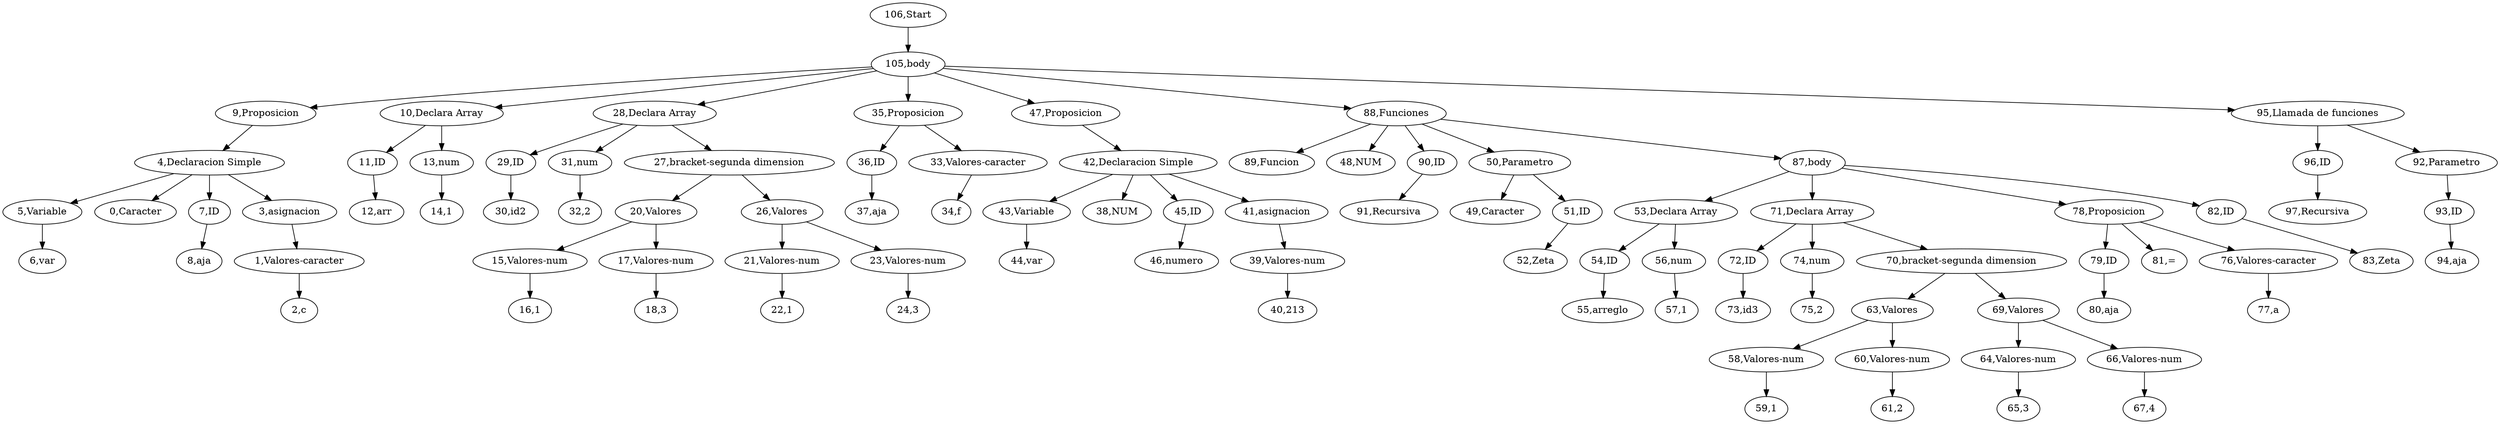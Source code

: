 digraph {
"106,Start" -> "105,body";
"105,body" -> "9,Proposicion";
"9,Proposicion" -> "4,Declaracion Simple";
"4,Declaracion Simple" -> "5,Variable";
"5,Variable" -> "6,var";
"4,Declaracion Simple" -> "0,Caracter";
"4,Declaracion Simple" -> "7,ID";
"7,ID" -> "8,aja";
"4,Declaracion Simple" -> "3,asignacion";
"3,asignacion" -> "1,Valores-caracter";
"1,Valores-caracter" -> "2,c";
"105,body" -> "10,Declara Array";
"10,Declara Array" -> "11,ID";
"11,ID" -> "12,arr";
"10,Declara Array" -> "13,num";
"13,num" -> "14,1";
"105,body" -> "28,Declara Array";
"28,Declara Array" -> "29,ID";
"29,ID" -> "30,id2";
"28,Declara Array" -> "31,num";
"31,num" -> "32,2";
"28,Declara Array" -> "27,bracket-segunda dimension";
"27,bracket-segunda dimension" -> "20,Valores";
"20,Valores" -> "15,Valores-num";
"15,Valores-num" -> "16,1";
"20,Valores" -> "17,Valores-num";
"17,Valores-num" -> "18,3";
"27,bracket-segunda dimension" -> "26,Valores";
"26,Valores" -> "21,Valores-num";
"21,Valores-num" -> "22,1";
"26,Valores" -> "23,Valores-num";
"23,Valores-num" -> "24,3";
"105,body" -> "35,Proposicion";
"35,Proposicion" -> "36,ID";
"36,ID" -> "37,aja";
"35,Proposicion" -> "33,Valores-caracter";
"33,Valores-caracter" -> "34,f";
"105,body" -> "47,Proposicion";
"47,Proposicion" -> "42,Declaracion Simple";
"42,Declaracion Simple" -> "43,Variable";
"43,Variable" -> "44,var";
"42,Declaracion Simple" -> "38,NUM";
"42,Declaracion Simple" -> "45,ID";
"45,ID" -> "46,numero";
"42,Declaracion Simple" -> "41,asignacion";
"41,asignacion" -> "39,Valores-num";
"39,Valores-num" -> "40,213";
"105,body" -> "88,Funciones";
"88,Funciones" -> "89,Funcion";
"88,Funciones" -> "48,NUM";
"88,Funciones" -> "90,ID";
"90,ID" -> "91,Recursiva";
"88,Funciones" -> "50,Parametro";
"50,Parametro" -> "49,Caracter";
"50,Parametro" -> "51,ID";
"51,ID" -> "52,Zeta";
"88,Funciones" -> "87,body";
"87,body" -> "53,Declara Array";
"53,Declara Array" -> "54,ID";
"54,ID" -> "55,arreglo";
"53,Declara Array" -> "56,num";
"56,num" -> "57,1";
"87,body" -> "71,Declara Array";
"71,Declara Array" -> "72,ID";
"72,ID" -> "73,id3";
"71,Declara Array" -> "74,num";
"74,num" -> "75,2";
"71,Declara Array" -> "70,bracket-segunda dimension";
"70,bracket-segunda dimension" -> "63,Valores";
"63,Valores" -> "58,Valores-num";
"58,Valores-num" -> "59,1";
"63,Valores" -> "60,Valores-num";
"60,Valores-num" -> "61,2";
"70,bracket-segunda dimension" -> "69,Valores";
"69,Valores" -> "64,Valores-num";
"64,Valores-num" -> "65,3";
"69,Valores" -> "66,Valores-num";
"66,Valores-num" -> "67,4";
"87,body" -> "78,Proposicion";
"78,Proposicion" -> "79,ID";
"79,ID" -> "80,aja";
"78,Proposicion" -> "81,=";
"78,Proposicion" -> "76,Valores-caracter";
"76,Valores-caracter" -> "77,a";
"87,body" -> "82,ID";
"82,ID" -> "83,Zeta";
"105,body" -> "95,Llamada de funciones";
"95,Llamada de funciones" -> "96,ID";
"96,ID" -> "97,Recursiva";
"95,Llamada de funciones" -> "92,Parametro";
"92,Parametro" -> "93,ID";
"93,ID" -> "94,aja";

}